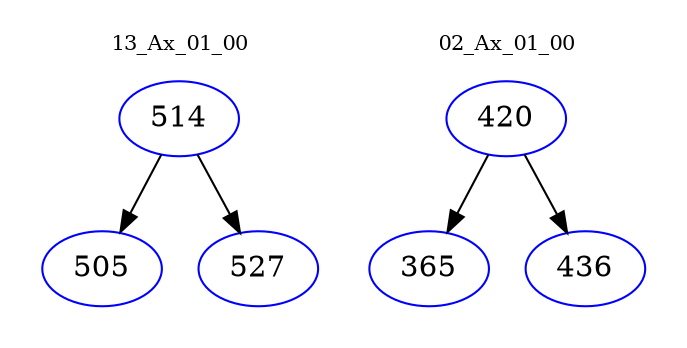 digraph{
subgraph cluster_0 {
color = white
label = "13_Ax_01_00";
fontsize=10;
T0_514 [label="514", color="blue"]
T0_514 -> T0_505 [color="black"]
T0_505 [label="505", color="blue"]
T0_514 -> T0_527 [color="black"]
T0_527 [label="527", color="blue"]
}
subgraph cluster_1 {
color = white
label = "02_Ax_01_00";
fontsize=10;
T1_420 [label="420", color="blue"]
T1_420 -> T1_365 [color="black"]
T1_365 [label="365", color="blue"]
T1_420 -> T1_436 [color="black"]
T1_436 [label="436", color="blue"]
}
}
